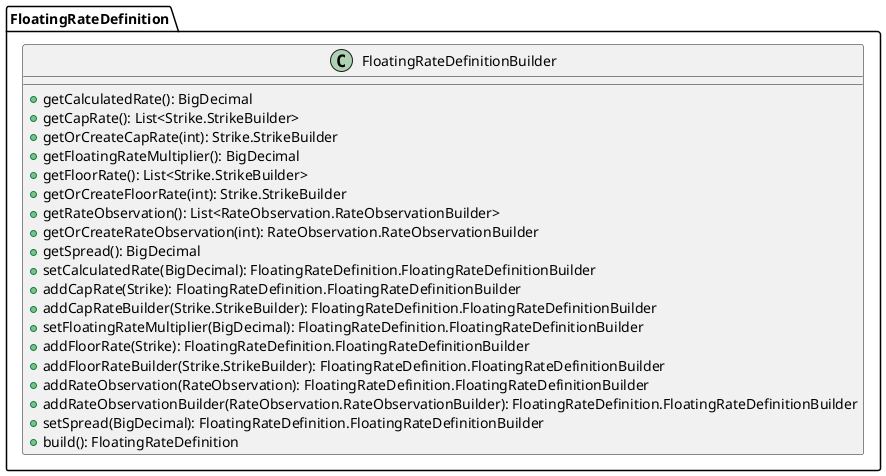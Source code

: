 @startuml

    class FloatingRateDefinition.FloatingRateDefinitionBuilder [[FloatingRateDefinition.FloatingRateDefinitionBuilder.html]] {
        +getCalculatedRate(): BigDecimal
        +getCapRate(): List<Strike.StrikeBuilder>
        +getOrCreateCapRate(int): Strike.StrikeBuilder
        +getFloatingRateMultiplier(): BigDecimal
        +getFloorRate(): List<Strike.StrikeBuilder>
        +getOrCreateFloorRate(int): Strike.StrikeBuilder
        +getRateObservation(): List<RateObservation.RateObservationBuilder>
        +getOrCreateRateObservation(int): RateObservation.RateObservationBuilder
        +getSpread(): BigDecimal
        +setCalculatedRate(BigDecimal): FloatingRateDefinition.FloatingRateDefinitionBuilder
        +addCapRate(Strike): FloatingRateDefinition.FloatingRateDefinitionBuilder
        +addCapRateBuilder(Strike.StrikeBuilder): FloatingRateDefinition.FloatingRateDefinitionBuilder
        +setFloatingRateMultiplier(BigDecimal): FloatingRateDefinition.FloatingRateDefinitionBuilder
        +addFloorRate(Strike): FloatingRateDefinition.FloatingRateDefinitionBuilder
        +addFloorRateBuilder(Strike.StrikeBuilder): FloatingRateDefinition.FloatingRateDefinitionBuilder
        +addRateObservation(RateObservation): FloatingRateDefinition.FloatingRateDefinitionBuilder
        +addRateObservationBuilder(RateObservation.RateObservationBuilder): FloatingRateDefinition.FloatingRateDefinitionBuilder
        +setSpread(BigDecimal): FloatingRateDefinition.FloatingRateDefinitionBuilder
        +build(): FloatingRateDefinition
    }

@enduml
